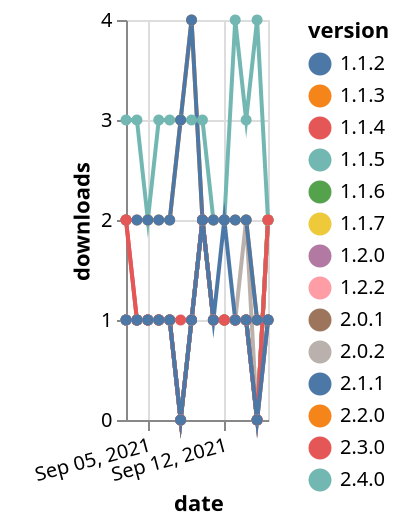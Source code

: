 {"$schema": "https://vega.github.io/schema/vega-lite/v5.json", "description": "A simple bar chart with embedded data.", "data": {"values": [{"date": "2021-09-03", "total": 204, "delta": 1, "version": "2.0.2"}, {"date": "2021-09-04", "total": 205, "delta": 1, "version": "2.0.2"}, {"date": "2021-09-05", "total": 206, "delta": 1, "version": "2.0.2"}, {"date": "2021-09-06", "total": 207, "delta": 1, "version": "2.0.2"}, {"date": "2021-09-07", "total": 208, "delta": 1, "version": "2.0.2"}, {"date": "2021-09-08", "total": 208, "delta": 0, "version": "2.0.2"}, {"date": "2021-09-09", "total": 209, "delta": 1, "version": "2.0.2"}, {"date": "2021-09-10", "total": 211, "delta": 2, "version": "2.0.2"}, {"date": "2021-09-11", "total": 212, "delta": 1, "version": "2.0.2"}, {"date": "2021-09-12", "total": 213, "delta": 1, "version": "2.0.2"}, {"date": "2021-09-13", "total": 214, "delta": 1, "version": "2.0.2"}, {"date": "2021-09-14", "total": 216, "delta": 2, "version": "2.0.2"}, {"date": "2021-09-15", "total": 216, "delta": 0, "version": "2.0.2"}, {"date": "2021-09-16", "total": 218, "delta": 2, "version": "2.0.2"}, {"date": "2021-09-03", "total": 186, "delta": 2, "version": "2.3.0"}, {"date": "2021-09-04", "total": 187, "delta": 1, "version": "2.3.0"}, {"date": "2021-09-05", "total": 188, "delta": 1, "version": "2.3.0"}, {"date": "2021-09-06", "total": 189, "delta": 1, "version": "2.3.0"}, {"date": "2021-09-07", "total": 190, "delta": 1, "version": "2.3.0"}, {"date": "2021-09-08", "total": 191, "delta": 1, "version": "2.3.0"}, {"date": "2021-09-09", "total": 192, "delta": 1, "version": "2.3.0"}, {"date": "2021-09-10", "total": 194, "delta": 2, "version": "2.3.0"}, {"date": "2021-09-11", "total": 195, "delta": 1, "version": "2.3.0"}, {"date": "2021-09-12", "total": 196, "delta": 1, "version": "2.3.0"}, {"date": "2021-09-13", "total": 197, "delta": 1, "version": "2.3.0"}, {"date": "2021-09-14", "total": 198, "delta": 1, "version": "2.3.0"}, {"date": "2021-09-15", "total": 199, "delta": 1, "version": "2.3.0"}, {"date": "2021-09-16", "total": 200, "delta": 1, "version": "2.3.0"}, {"date": "2021-09-03", "total": 289, "delta": 1, "version": "1.1.6"}, {"date": "2021-09-04", "total": 290, "delta": 1, "version": "1.1.6"}, {"date": "2021-09-05", "total": 291, "delta": 1, "version": "1.1.6"}, {"date": "2021-09-06", "total": 292, "delta": 1, "version": "1.1.6"}, {"date": "2021-09-07", "total": 293, "delta": 1, "version": "1.1.6"}, {"date": "2021-09-08", "total": 293, "delta": 0, "version": "1.1.6"}, {"date": "2021-09-09", "total": 294, "delta": 1, "version": "1.1.6"}, {"date": "2021-09-10", "total": 296, "delta": 2, "version": "1.1.6"}, {"date": "2021-09-11", "total": 297, "delta": 1, "version": "1.1.6"}, {"date": "2021-09-12", "total": 298, "delta": 1, "version": "1.1.6"}, {"date": "2021-09-13", "total": 299, "delta": 1, "version": "1.1.6"}, {"date": "2021-09-14", "total": 300, "delta": 1, "version": "1.1.6"}, {"date": "2021-09-15", "total": 300, "delta": 0, "version": "1.1.6"}, {"date": "2021-09-16", "total": 302, "delta": 2, "version": "1.1.6"}, {"date": "2021-09-03", "total": 462, "delta": 3, "version": "2.4.0"}, {"date": "2021-09-04", "total": 465, "delta": 3, "version": "2.4.0"}, {"date": "2021-09-05", "total": 467, "delta": 2, "version": "2.4.0"}, {"date": "2021-09-06", "total": 470, "delta": 3, "version": "2.4.0"}, {"date": "2021-09-07", "total": 473, "delta": 3, "version": "2.4.0"}, {"date": "2021-09-08", "total": 476, "delta": 3, "version": "2.4.0"}, {"date": "2021-09-09", "total": 479, "delta": 3, "version": "2.4.0"}, {"date": "2021-09-10", "total": 482, "delta": 3, "version": "2.4.0"}, {"date": "2021-09-11", "total": 484, "delta": 2, "version": "2.4.0"}, {"date": "2021-09-12", "total": 486, "delta": 2, "version": "2.4.0"}, {"date": "2021-09-13", "total": 490, "delta": 4, "version": "2.4.0"}, {"date": "2021-09-14", "total": 493, "delta": 3, "version": "2.4.0"}, {"date": "2021-09-15", "total": 497, "delta": 4, "version": "2.4.0"}, {"date": "2021-09-16", "total": 499, "delta": 2, "version": "2.4.0"}, {"date": "2021-09-03", "total": 2493, "delta": 2, "version": "1.1.3"}, {"date": "2021-09-04", "total": 2495, "delta": 2, "version": "1.1.3"}, {"date": "2021-09-05", "total": 2497, "delta": 2, "version": "1.1.3"}, {"date": "2021-09-06", "total": 2499, "delta": 2, "version": "1.1.3"}, {"date": "2021-09-07", "total": 2501, "delta": 2, "version": "1.1.3"}, {"date": "2021-09-08", "total": 2504, "delta": 3, "version": "1.1.3"}, {"date": "2021-09-09", "total": 2508, "delta": 4, "version": "1.1.3"}, {"date": "2021-09-10", "total": 2510, "delta": 2, "version": "1.1.3"}, {"date": "2021-09-11", "total": 2512, "delta": 2, "version": "1.1.3"}, {"date": "2021-09-12", "total": 2514, "delta": 2, "version": "1.1.3"}, {"date": "2021-09-13", "total": 2516, "delta": 2, "version": "1.1.3"}, {"date": "2021-09-14", "total": 2518, "delta": 2, "version": "1.1.3"}, {"date": "2021-09-15", "total": 2519, "delta": 1, "version": "1.1.3"}, {"date": "2021-09-16", "total": 2520, "delta": 1, "version": "1.1.3"}, {"date": "2021-09-03", "total": 209, "delta": 1, "version": "1.1.7"}, {"date": "2021-09-04", "total": 210, "delta": 1, "version": "1.1.7"}, {"date": "2021-09-05", "total": 211, "delta": 1, "version": "1.1.7"}, {"date": "2021-09-06", "total": 212, "delta": 1, "version": "1.1.7"}, {"date": "2021-09-07", "total": 213, "delta": 1, "version": "1.1.7"}, {"date": "2021-09-08", "total": 213, "delta": 0, "version": "1.1.7"}, {"date": "2021-09-09", "total": 214, "delta": 1, "version": "1.1.7"}, {"date": "2021-09-10", "total": 216, "delta": 2, "version": "1.1.7"}, {"date": "2021-09-11", "total": 217, "delta": 1, "version": "1.1.7"}, {"date": "2021-09-12", "total": 218, "delta": 1, "version": "1.1.7"}, {"date": "2021-09-13", "total": 219, "delta": 1, "version": "1.1.7"}, {"date": "2021-09-14", "total": 220, "delta": 1, "version": "1.1.7"}, {"date": "2021-09-15", "total": 220, "delta": 0, "version": "1.1.7"}, {"date": "2021-09-16", "total": 222, "delta": 2, "version": "1.1.7"}, {"date": "2021-09-03", "total": 241, "delta": 1, "version": "1.2.2"}, {"date": "2021-09-04", "total": 242, "delta": 1, "version": "1.2.2"}, {"date": "2021-09-05", "total": 243, "delta": 1, "version": "1.2.2"}, {"date": "2021-09-06", "total": 244, "delta": 1, "version": "1.2.2"}, {"date": "2021-09-07", "total": 245, "delta": 1, "version": "1.2.2"}, {"date": "2021-09-08", "total": 245, "delta": 0, "version": "1.2.2"}, {"date": "2021-09-09", "total": 246, "delta": 1, "version": "1.2.2"}, {"date": "2021-09-10", "total": 248, "delta": 2, "version": "1.2.2"}, {"date": "2021-09-11", "total": 249, "delta": 1, "version": "1.2.2"}, {"date": "2021-09-12", "total": 250, "delta": 1, "version": "1.2.2"}, {"date": "2021-09-13", "total": 251, "delta": 1, "version": "1.2.2"}, {"date": "2021-09-14", "total": 252, "delta": 1, "version": "1.2.2"}, {"date": "2021-09-15", "total": 252, "delta": 0, "version": "1.2.2"}, {"date": "2021-09-16", "total": 254, "delta": 2, "version": "1.2.2"}, {"date": "2021-09-03", "total": 190, "delta": 1, "version": "2.0.1"}, {"date": "2021-09-04", "total": 191, "delta": 1, "version": "2.0.1"}, {"date": "2021-09-05", "total": 192, "delta": 1, "version": "2.0.1"}, {"date": "2021-09-06", "total": 193, "delta": 1, "version": "2.0.1"}, {"date": "2021-09-07", "total": 194, "delta": 1, "version": "2.0.1"}, {"date": "2021-09-08", "total": 194, "delta": 0, "version": "2.0.1"}, {"date": "2021-09-09", "total": 195, "delta": 1, "version": "2.0.1"}, {"date": "2021-09-10", "total": 197, "delta": 2, "version": "2.0.1"}, {"date": "2021-09-11", "total": 198, "delta": 1, "version": "2.0.1"}, {"date": "2021-09-12", "total": 199, "delta": 1, "version": "2.0.1"}, {"date": "2021-09-13", "total": 200, "delta": 1, "version": "2.0.1"}, {"date": "2021-09-14", "total": 201, "delta": 1, "version": "2.0.1"}, {"date": "2021-09-15", "total": 201, "delta": 0, "version": "2.0.1"}, {"date": "2021-09-16", "total": 203, "delta": 2, "version": "2.0.1"}, {"date": "2021-09-03", "total": 265, "delta": 1, "version": "1.1.5"}, {"date": "2021-09-04", "total": 266, "delta": 1, "version": "1.1.5"}, {"date": "2021-09-05", "total": 267, "delta": 1, "version": "1.1.5"}, {"date": "2021-09-06", "total": 268, "delta": 1, "version": "1.1.5"}, {"date": "2021-09-07", "total": 269, "delta": 1, "version": "1.1.5"}, {"date": "2021-09-08", "total": 269, "delta": 0, "version": "1.1.5"}, {"date": "2021-09-09", "total": 270, "delta": 1, "version": "1.1.5"}, {"date": "2021-09-10", "total": 272, "delta": 2, "version": "1.1.5"}, {"date": "2021-09-11", "total": 273, "delta": 1, "version": "1.1.5"}, {"date": "2021-09-12", "total": 274, "delta": 1, "version": "1.1.5"}, {"date": "2021-09-13", "total": 275, "delta": 1, "version": "1.1.5"}, {"date": "2021-09-14", "total": 276, "delta": 1, "version": "1.1.5"}, {"date": "2021-09-15", "total": 276, "delta": 0, "version": "1.1.5"}, {"date": "2021-09-16", "total": 278, "delta": 2, "version": "1.1.5"}, {"date": "2021-09-03", "total": 161, "delta": 1, "version": "2.2.0"}, {"date": "2021-09-04", "total": 162, "delta": 1, "version": "2.2.0"}, {"date": "2021-09-05", "total": 163, "delta": 1, "version": "2.2.0"}, {"date": "2021-09-06", "total": 164, "delta": 1, "version": "2.2.0"}, {"date": "2021-09-07", "total": 165, "delta": 1, "version": "2.2.0"}, {"date": "2021-09-08", "total": 165, "delta": 0, "version": "2.2.0"}, {"date": "2021-09-09", "total": 166, "delta": 1, "version": "2.2.0"}, {"date": "2021-09-10", "total": 168, "delta": 2, "version": "2.2.0"}, {"date": "2021-09-11", "total": 169, "delta": 1, "version": "2.2.0"}, {"date": "2021-09-12", "total": 170, "delta": 1, "version": "2.2.0"}, {"date": "2021-09-13", "total": 171, "delta": 1, "version": "2.2.0"}, {"date": "2021-09-14", "total": 172, "delta": 1, "version": "2.2.0"}, {"date": "2021-09-15", "total": 172, "delta": 0, "version": "2.2.0"}, {"date": "2021-09-16", "total": 173, "delta": 1, "version": "2.2.0"}, {"date": "2021-09-03", "total": 178, "delta": 1, "version": "1.2.0"}, {"date": "2021-09-04", "total": 179, "delta": 1, "version": "1.2.0"}, {"date": "2021-09-05", "total": 180, "delta": 1, "version": "1.2.0"}, {"date": "2021-09-06", "total": 181, "delta": 1, "version": "1.2.0"}, {"date": "2021-09-07", "total": 182, "delta": 1, "version": "1.2.0"}, {"date": "2021-09-08", "total": 182, "delta": 0, "version": "1.2.0"}, {"date": "2021-09-09", "total": 183, "delta": 1, "version": "1.2.0"}, {"date": "2021-09-10", "total": 185, "delta": 2, "version": "1.2.0"}, {"date": "2021-09-11", "total": 186, "delta": 1, "version": "1.2.0"}, {"date": "2021-09-12", "total": 187, "delta": 1, "version": "1.2.0"}, {"date": "2021-09-13", "total": 188, "delta": 1, "version": "1.2.0"}, {"date": "2021-09-14", "total": 189, "delta": 1, "version": "1.2.0"}, {"date": "2021-09-15", "total": 189, "delta": 0, "version": "1.2.0"}, {"date": "2021-09-16", "total": 190, "delta": 1, "version": "1.2.0"}, {"date": "2021-09-03", "total": 2399, "delta": 2, "version": "1.1.2"}, {"date": "2021-09-04", "total": 2401, "delta": 2, "version": "1.1.2"}, {"date": "2021-09-05", "total": 2403, "delta": 2, "version": "1.1.2"}, {"date": "2021-09-06", "total": 2405, "delta": 2, "version": "1.1.2"}, {"date": "2021-09-07", "total": 2407, "delta": 2, "version": "1.1.2"}, {"date": "2021-09-08", "total": 2410, "delta": 3, "version": "1.1.2"}, {"date": "2021-09-09", "total": 2414, "delta": 4, "version": "1.1.2"}, {"date": "2021-09-10", "total": 2416, "delta": 2, "version": "1.1.2"}, {"date": "2021-09-11", "total": 2418, "delta": 2, "version": "1.1.2"}, {"date": "2021-09-12", "total": 2420, "delta": 2, "version": "1.1.2"}, {"date": "2021-09-13", "total": 2422, "delta": 2, "version": "1.1.2"}, {"date": "2021-09-14", "total": 2424, "delta": 2, "version": "1.1.2"}, {"date": "2021-09-15", "total": 2425, "delta": 1, "version": "1.1.2"}, {"date": "2021-09-16", "total": 2426, "delta": 1, "version": "1.1.2"}, {"date": "2021-09-03", "total": 249, "delta": 2, "version": "1.1.4"}, {"date": "2021-09-04", "total": 250, "delta": 1, "version": "1.1.4"}, {"date": "2021-09-05", "total": 251, "delta": 1, "version": "1.1.4"}, {"date": "2021-09-06", "total": 252, "delta": 1, "version": "1.1.4"}, {"date": "2021-09-07", "total": 253, "delta": 1, "version": "1.1.4"}, {"date": "2021-09-08", "total": 253, "delta": 0, "version": "1.1.4"}, {"date": "2021-09-09", "total": 254, "delta": 1, "version": "1.1.4"}, {"date": "2021-09-10", "total": 256, "delta": 2, "version": "1.1.4"}, {"date": "2021-09-11", "total": 257, "delta": 1, "version": "1.1.4"}, {"date": "2021-09-12", "total": 258, "delta": 1, "version": "1.1.4"}, {"date": "2021-09-13", "total": 259, "delta": 1, "version": "1.1.4"}, {"date": "2021-09-14", "total": 260, "delta": 1, "version": "1.1.4"}, {"date": "2021-09-15", "total": 260, "delta": 0, "version": "1.1.4"}, {"date": "2021-09-16", "total": 262, "delta": 2, "version": "1.1.4"}, {"date": "2021-09-03", "total": 155, "delta": 1, "version": "2.1.1"}, {"date": "2021-09-04", "total": 156, "delta": 1, "version": "2.1.1"}, {"date": "2021-09-05", "total": 157, "delta": 1, "version": "2.1.1"}, {"date": "2021-09-06", "total": 158, "delta": 1, "version": "2.1.1"}, {"date": "2021-09-07", "total": 159, "delta": 1, "version": "2.1.1"}, {"date": "2021-09-08", "total": 159, "delta": 0, "version": "2.1.1"}, {"date": "2021-09-09", "total": 160, "delta": 1, "version": "2.1.1"}, {"date": "2021-09-10", "total": 162, "delta": 2, "version": "2.1.1"}, {"date": "2021-09-11", "total": 163, "delta": 1, "version": "2.1.1"}, {"date": "2021-09-12", "total": 165, "delta": 2, "version": "2.1.1"}, {"date": "2021-09-13", "total": 166, "delta": 1, "version": "2.1.1"}, {"date": "2021-09-14", "total": 167, "delta": 1, "version": "2.1.1"}, {"date": "2021-09-15", "total": 167, "delta": 0, "version": "2.1.1"}, {"date": "2021-09-16", "total": 168, "delta": 1, "version": "2.1.1"}]}, "width": "container", "mark": {"type": "line", "point": {"filled": true}}, "encoding": {"x": {"field": "date", "type": "temporal", "timeUnit": "yearmonthdate", "title": "date", "axis": {"labelAngle": -15}}, "y": {"field": "delta", "type": "quantitative", "title": "downloads"}, "color": {"field": "version", "type": "nominal"}, "tooltip": {"field": "delta"}}}